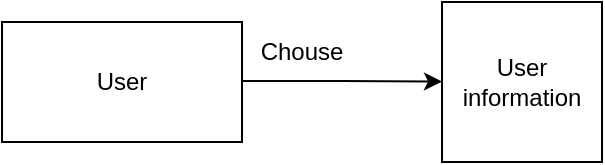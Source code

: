 <mxfile version="16.2.4" type="device"><diagram id="5l6U1ex5xRM4xoit6UqU" name="Page-1"><mxGraphModel dx="782" dy="472" grid="1" gridSize="10" guides="1" tooltips="1" connect="1" arrows="1" fold="1" page="1" pageScale="1" pageWidth="850" pageHeight="1100" math="0" shadow="0"><root><mxCell id="0"/><mxCell id="1" parent="0"/><mxCell id="9_GVW3ws-oWV68dWn4vb-2" value="User" style="rounded=0;whiteSpace=wrap;html=1;" vertex="1" parent="1"><mxGeometry x="190" y="300" width="120" height="60" as="geometry"/></mxCell><mxCell id="9_GVW3ws-oWV68dWn4vb-6" value="" style="endArrow=classic;html=1;rounded=0;" edge="1" parent="1" target="9_GVW3ws-oWV68dWn4vb-8"><mxGeometry relative="1" as="geometry"><mxPoint x="310" y="329.5" as="sourcePoint"/><mxPoint x="410" y="329.5" as="targetPoint"/><Array as="points"><mxPoint x="360" y="329.5"/></Array></mxGeometry></mxCell><mxCell id="9_GVW3ws-oWV68dWn4vb-8" value="User information" style="whiteSpace=wrap;html=1;aspect=fixed;" vertex="1" parent="1"><mxGeometry x="410" y="290" width="80" height="80" as="geometry"/></mxCell><mxCell id="9_GVW3ws-oWV68dWn4vb-12" value="Chouse" style="text;html=1;strokeColor=none;fillColor=none;align=center;verticalAlign=middle;whiteSpace=wrap;rounded=0;" vertex="1" parent="1"><mxGeometry x="310" y="300" width="60" height="30" as="geometry"/></mxCell></root></mxGraphModel></diagram></mxfile>
